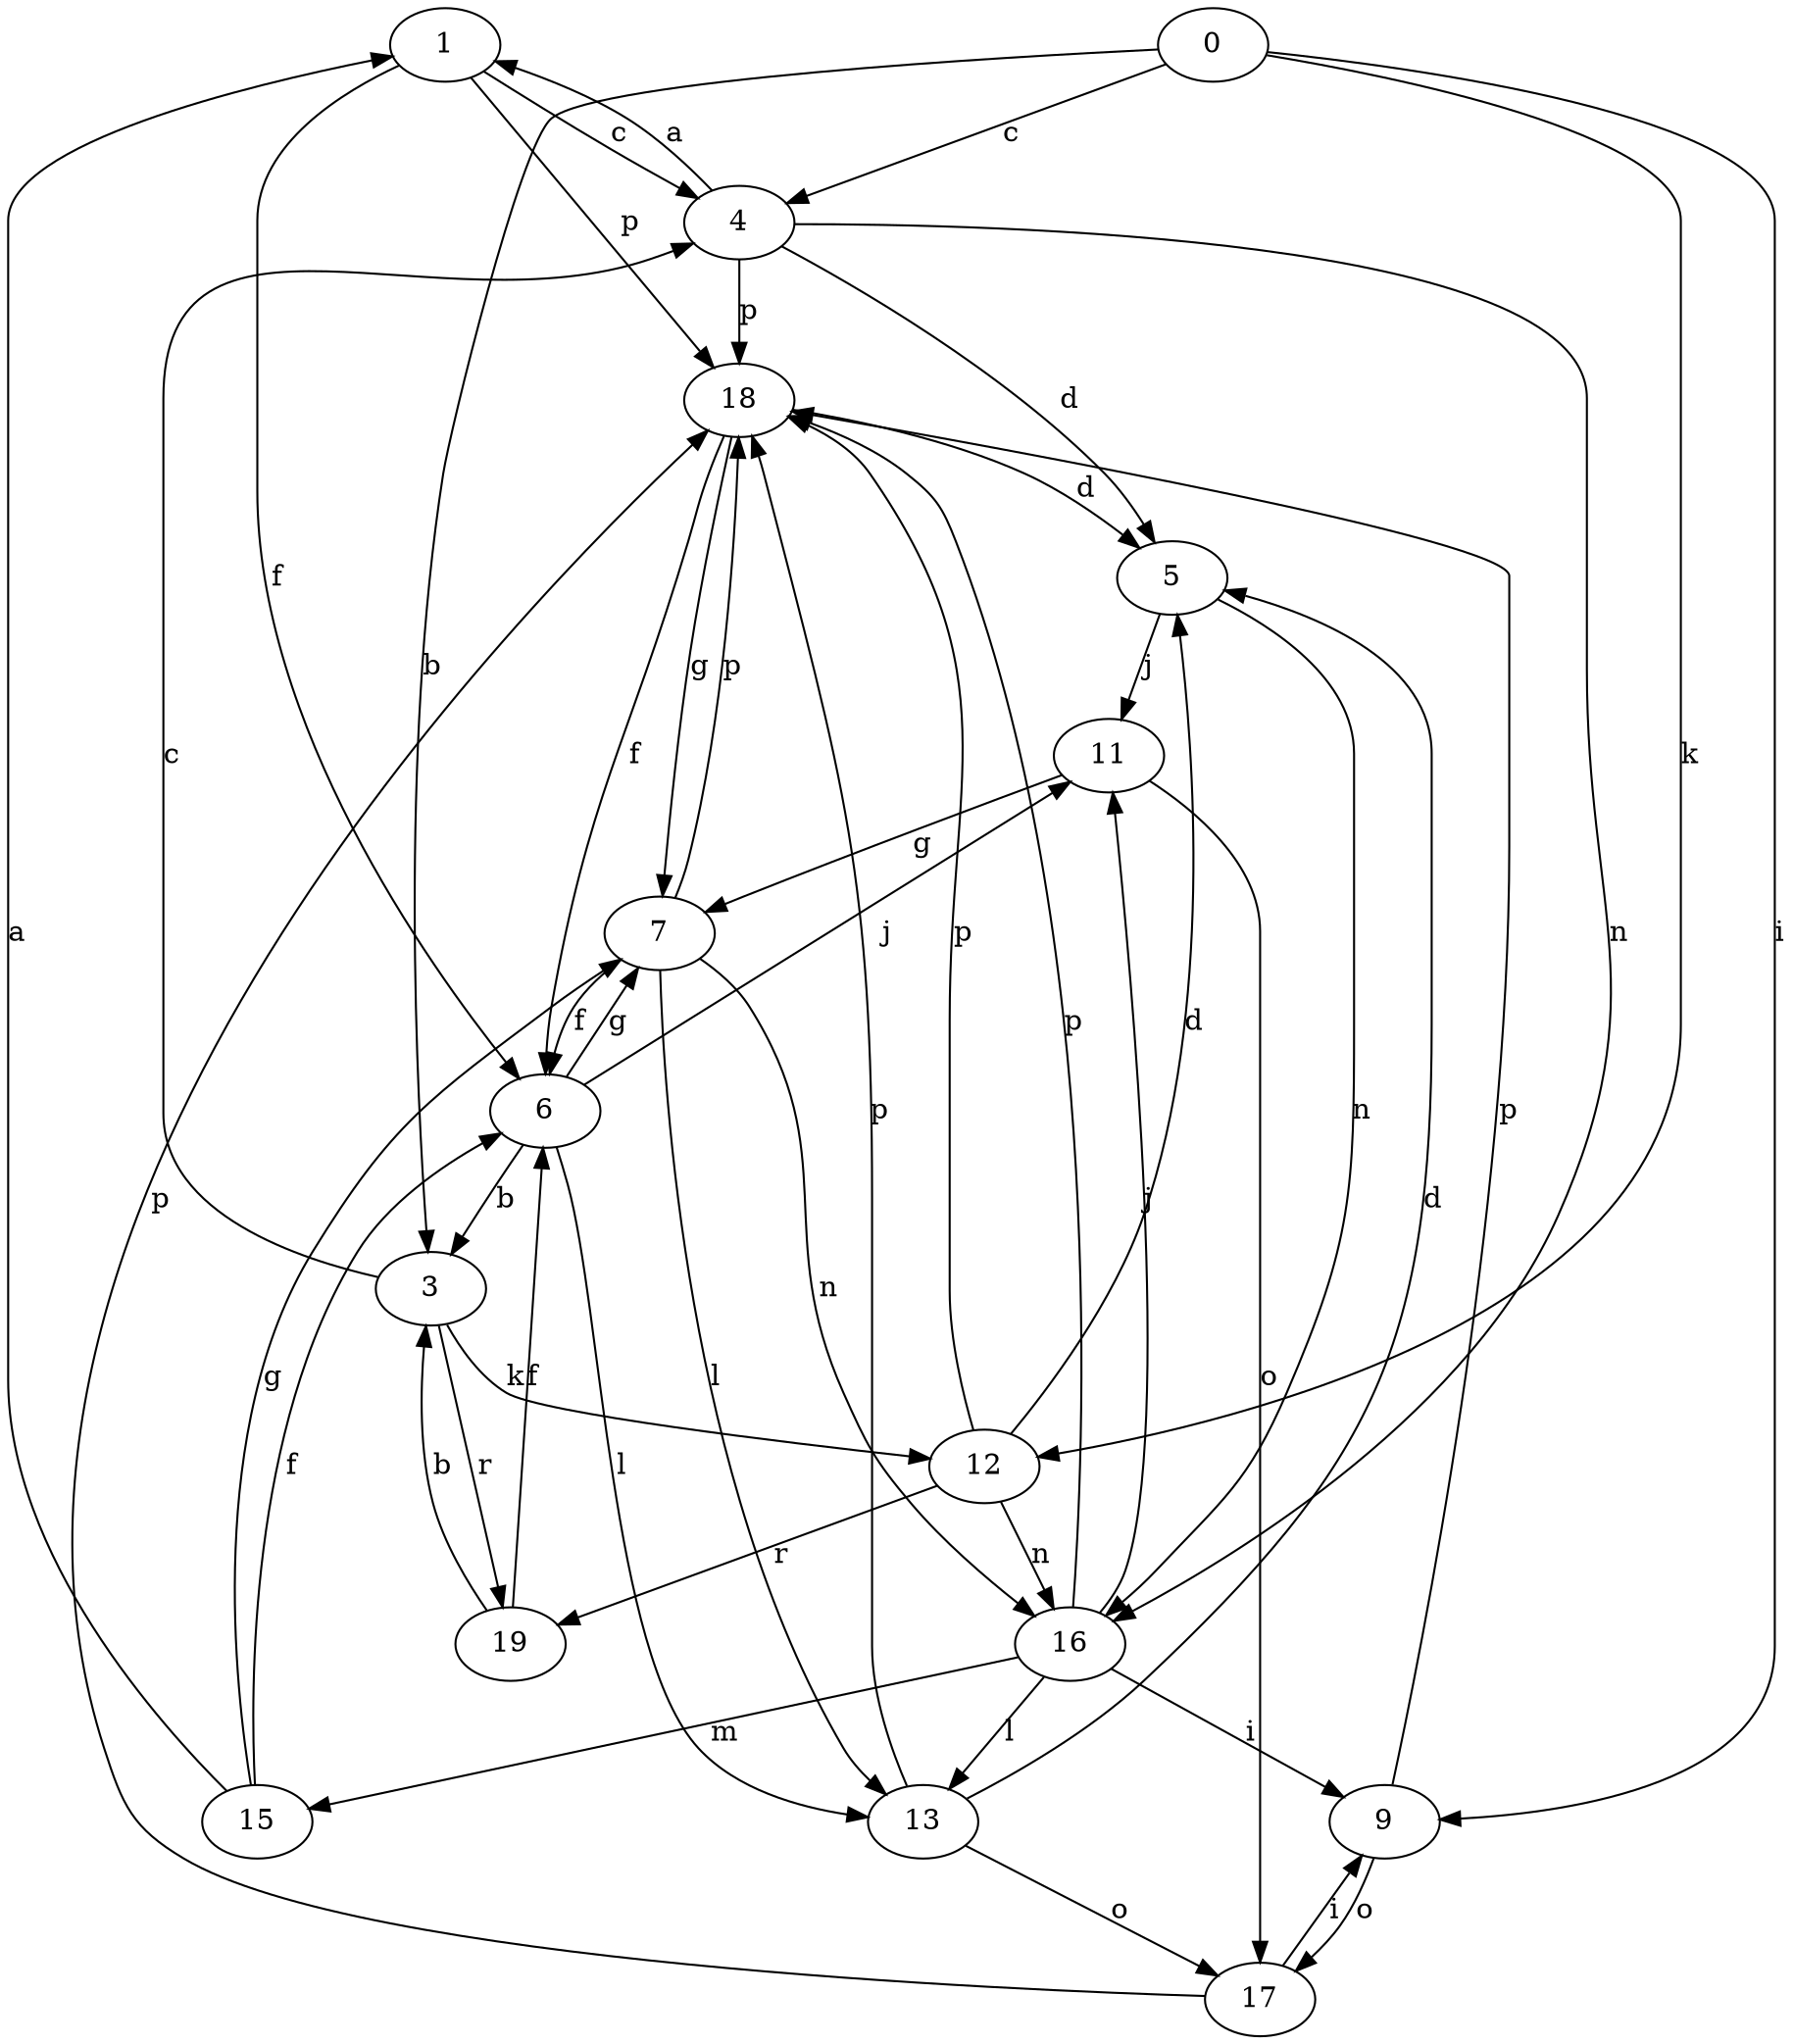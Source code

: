 strict digraph  {
1;
3;
4;
0;
5;
6;
7;
9;
11;
12;
13;
15;
16;
17;
18;
19;
1 -> 4  [label=c];
1 -> 6  [label=f];
1 -> 18  [label=p];
3 -> 4  [label=c];
3 -> 12  [label=k];
3 -> 19  [label=r];
4 -> 1  [label=a];
4 -> 5  [label=d];
4 -> 16  [label=n];
4 -> 18  [label=p];
0 -> 3  [label=b];
0 -> 4  [label=c];
0 -> 9  [label=i];
0 -> 12  [label=k];
5 -> 11  [label=j];
5 -> 16  [label=n];
6 -> 3  [label=b];
6 -> 7  [label=g];
6 -> 11  [label=j];
6 -> 13  [label=l];
7 -> 6  [label=f];
7 -> 13  [label=l];
7 -> 16  [label=n];
7 -> 18  [label=p];
9 -> 17  [label=o];
9 -> 18  [label=p];
11 -> 7  [label=g];
11 -> 17  [label=o];
12 -> 5  [label=d];
12 -> 16  [label=n];
12 -> 18  [label=p];
12 -> 19  [label=r];
13 -> 5  [label=d];
13 -> 17  [label=o];
13 -> 18  [label=p];
15 -> 1  [label=a];
15 -> 6  [label=f];
15 -> 7  [label=g];
16 -> 9  [label=i];
16 -> 11  [label=j];
16 -> 13  [label=l];
16 -> 15  [label=m];
16 -> 18  [label=p];
17 -> 9  [label=i];
17 -> 18  [label=p];
18 -> 5  [label=d];
18 -> 6  [label=f];
18 -> 7  [label=g];
19 -> 3  [label=b];
19 -> 6  [label=f];
}
